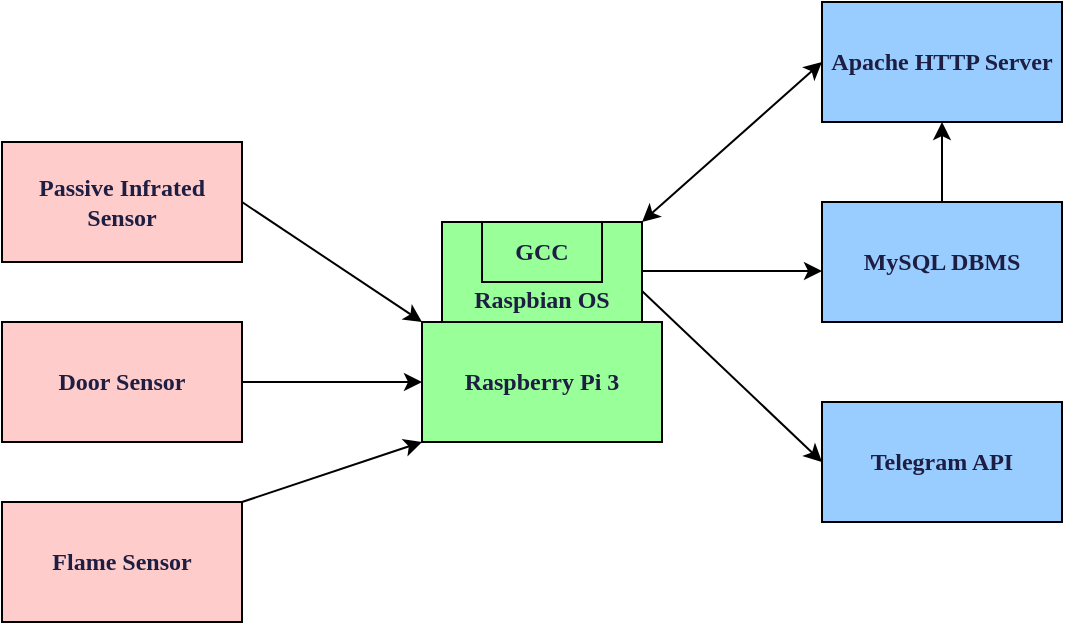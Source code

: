<mxfile version="24.7.17">
  <diagram name="Page-1" id="j8keMvtEACl50jHCZvkG">
    <mxGraphModel grid="1" page="1" gridSize="10" guides="1" tooltips="1" connect="1" arrows="1" fold="1" pageScale="1" pageWidth="850" pageHeight="1100" math="0" shadow="0">
      <root>
        <mxCell id="0" />
        <mxCell id="1" parent="0" />
        <mxCell id="9yPK3zDzk3KNYmgOrZTR-1" value="&lt;p style=&quot;mso-pagination:none;text-autospace:none;mso-padding-alt:0pt 0pt 0pt 0pt;&quot; class=&quot;0&quot;&gt;&lt;span style=&quot;mso-fareast-font-family:HY중고딕;font-family:HY중고딕;mso-ascii-font-family:HY중고딕;mso-font-width:100%;letter-spacing:0pt;mso-text-raise:0pt;font-weight:bold;color:#1d1e42;&quot; lang=&quot;EN-US&quot;&gt;Raspberry Pi 3&lt;/span&gt;&lt;/p&gt;&lt;div data-jsonlen=&quot;6238&quot; data-hjsonver=&quot;1.0&quot; class=&quot;hwp_editor_board_content&quot; id=&quot;hwpEditorBoardContent&quot;&gt;&lt;/div&gt;" style="rounded=0;whiteSpace=wrap;html=1;fillColor=#99FF99;" vertex="1" parent="1">
          <mxGeometry x="320" y="420" width="120" height="60" as="geometry" />
        </mxCell>
        <mxCell id="9yPK3zDzk3KNYmgOrZTR-2" value="&lt;p class=&quot;0&quot;&gt;&lt;span style=&quot;mso-fareast-font-family:HY중고딕;font-family:HY중고딕;mso-ascii-font-family:HY중고딕;mso-font-width:100%;letter-spacing:0pt;mso-text-raise:0pt;font-weight:bold;font-size:9.0pt;color:#1d1e42;&quot; lang=&quot;EN-US&quot;&gt;Passive Infrated Sensor&lt;/span&gt;&lt;/p&gt;&lt;div data-jsonlen=&quot;6246&quot; data-hjsonver=&quot;1.0&quot; class=&quot;hwp_editor_board_content&quot; id=&quot;hwpEditorBoardContent&quot;&gt;&lt;/div&gt;" style="rounded=0;whiteSpace=wrap;html=1;fillColor=#FFCCCC;" vertex="1" parent="1">
          <mxGeometry x="110" y="330" width="120" height="60" as="geometry" />
        </mxCell>
        <mxCell id="9yPK3zDzk3KNYmgOrZTR-3" value="&lt;p class=&quot;0&quot;&gt;&lt;span style=&quot;mso-fareast-font-family:HY중고딕;font-family:HY중고딕;mso-ascii-font-family:HY중고딕;mso-font-width:100%;letter-spacing:0pt;mso-text-raise:0pt;font-weight:bold;color:#1d1e42;&quot; lang=&quot;EN-US&quot;&gt;Door Sensor&lt;/span&gt;&lt;/p&gt;&lt;div data-jsonlen=&quot;6235&quot; data-hjsonver=&quot;1.0&quot; class=&quot;hwp_editor_board_content&quot; id=&quot;hwpEditorBoardContent&quot;&gt;&lt;/div&gt;" style="rounded=0;whiteSpace=wrap;html=1;fillColor=#FFCCCC;" vertex="1" parent="1">
          <mxGeometry x="110" y="420" width="120" height="60" as="geometry" />
        </mxCell>
        <mxCell id="9yPK3zDzk3KNYmgOrZTR-4" value="&lt;p class=&quot;0&quot;&gt;&lt;/p&gt;&lt;div data-jsonlen=&quot;6236&quot; data-hjsonver=&quot;1.0&quot; class=&quot;hwp_editor_board_content&quot; id=&quot;hwpEditorBoardContent&quot;&gt;&lt;/div&gt;&lt;p&gt;&lt;/p&gt;&lt;p style=&quot;mso-pagination:none;text-autospace:none;mso-padding-alt:0pt 0pt 0pt 0pt;&quot; class=&quot;0&quot;&gt;&lt;span style=&quot;mso-fareast-font-family:HY중고딕;font-family:HY중고딕;mso-ascii-font-family:HY중고딕;mso-font-width:100%;letter-spacing:0pt;mso-text-raise:0pt;font-weight:bold;color:#1d1e42;&quot; lang=&quot;EN-US&quot;&gt;Flame Sensor&lt;/span&gt;&lt;/p&gt;&lt;div data-jsonlen=&quot;6235&quot; data-hjsonver=&quot;1.0&quot; class=&quot;hwp_editor_board_content&quot; id=&quot;hwpEditorBoardContent&quot;&gt;&lt;/div&gt;" style="rounded=0;whiteSpace=wrap;html=1;fillColor=#FFCCCC;" vertex="1" parent="1">
          <mxGeometry x="110" y="510" width="120" height="60" as="geometry" />
        </mxCell>
        <mxCell id="9yPK3zDzk3KNYmgOrZTR-8" value="&lt;p class=&quot;0&quot;&gt;&lt;span style=&quot;mso-fareast-font-family:HY중고딕;font-family:HY중고딕;mso-ascii-font-family:HY중고딕;mso-font-width:100%;letter-spacing:0pt;mso-text-raise:0pt;font-weight:bold;color:#1d1e42;&quot; lang=&quot;EN-US&quot;&gt;&lt;br&gt;&lt;/span&gt;&lt;/p&gt;&lt;p class=&quot;0&quot;&gt;&lt;span style=&quot;mso-fareast-font-family:HY중고딕;font-family:HY중고딕;mso-ascii-font-family:HY중고딕;mso-font-width:100%;letter-spacing:0pt;mso-text-raise:0pt;font-weight:bold;color:#1d1e42;&quot; lang=&quot;EN-US&quot;&gt;Raspbian OS&lt;/span&gt;&lt;/p&gt;&lt;div data-jsonlen=&quot;6235&quot; data-hjsonver=&quot;1.0&quot; class=&quot;hwp_editor_board_content&quot; id=&quot;hwpEditorBoardContent&quot;&gt;&lt;/div&gt;" style="rounded=0;whiteSpace=wrap;html=1;fillColor=#99FF99;" vertex="1" parent="1">
          <mxGeometry x="330" y="370" width="100" height="50" as="geometry" />
        </mxCell>
        <mxCell id="9yPK3zDzk3KNYmgOrZTR-9" value="&lt;p class=&quot;0&quot;&gt;&lt;span style=&quot;mso-fareast-font-family:HY중고딕;font-family:HY중고딕;mso-ascii-font-family:HY중고딕;mso-font-width:100%;letter-spacing:0pt;mso-text-raise:0pt;font-weight:bold;color:#1d1e42;&quot; lang=&quot;EN-US&quot;&gt;GCC&lt;/span&gt;&lt;/p&gt;&lt;div data-jsonlen=&quot;6227&quot; data-hjsonver=&quot;1.0&quot; class=&quot;hwp_editor_board_content&quot; id=&quot;hwpEditorBoardContent&quot;&gt;&lt;/div&gt;" style="rounded=0;whiteSpace=wrap;html=1;fillColor=#99FF99;" vertex="1" parent="1">
          <mxGeometry x="350" y="370" width="60" height="30" as="geometry" />
        </mxCell>
        <mxCell id="9yPK3zDzk3KNYmgOrZTR-10" value="&lt;p class=&quot;0&quot;&gt;&lt;span style=&quot;mso-fareast-font-family:HY중고딕;font-family:HY중고딕;mso-ascii-font-family:HY중고딕;mso-font-width:100%;letter-spacing:0pt;mso-text-raise:0pt;font-weight:bold;color:#1d1e42;&quot; lang=&quot;EN-US&quot;&gt;Apache HTTP Server&lt;/span&gt;&lt;/p&gt;&lt;div data-jsonlen=&quot;6242&quot; data-hjsonver=&quot;1.0&quot; class=&quot;hwp_editor_board_content&quot; id=&quot;hwpEditorBoardContent&quot;&gt;&lt;/div&gt;" style="rounded=0;whiteSpace=wrap;html=1;fillColor=#99CCFF;" vertex="1" parent="1">
          <mxGeometry x="520" y="260" width="120" height="60" as="geometry" />
        </mxCell>
        <mxCell id="9yPK3zDzk3KNYmgOrZTR-11" value="&lt;p class=&quot;0&quot;&gt;&lt;span style=&quot;mso-fareast-font-family:HY중고딕;font-family:HY중고딕;mso-ascii-font-family:HY중고딕;mso-font-width:100%;letter-spacing:0pt;mso-text-raise:0pt;font-weight:bold;color:#1d1e42;&quot; lang=&quot;EN-US&quot;&gt;Telegram API&lt;/span&gt;&lt;/p&gt;&lt;div data-jsonlen=&quot;6236&quot; data-hjsonver=&quot;1.0&quot; class=&quot;hwp_editor_board_content&quot; id=&quot;hwpEditorBoardContent&quot;&gt;&lt;/div&gt;" style="rounded=0;whiteSpace=wrap;html=1;fillColor=#99CCFF;" vertex="1" parent="1">
          <mxGeometry x="520" y="460" width="120" height="60" as="geometry" />
        </mxCell>
        <mxCell id="p5QagOoD6eB5IsxL-gXf-21" style="edgeStyle=orthogonalEdgeStyle;rounded=0;orthogonalLoop=1;jettySize=auto;html=1;exitX=0.5;exitY=0;exitDx=0;exitDy=0;entryX=0.5;entryY=1;entryDx=0;entryDy=0;" edge="1" parent="1" source="9yPK3zDzk3KNYmgOrZTR-12" target="9yPK3zDzk3KNYmgOrZTR-10">
          <mxGeometry relative="1" as="geometry" />
        </mxCell>
        <mxCell id="9yPK3zDzk3KNYmgOrZTR-12" value="&lt;p class=&quot;0&quot;&gt;&lt;/p&gt;&lt;div data-jsonlen=&quot;6236&quot; data-hjsonver=&quot;1.0&quot; class=&quot;hwp_editor_board_content&quot; id=&quot;hwpEditorBoardContent&quot;&gt;&lt;/div&gt;&lt;p&gt;&lt;/p&gt;&lt;p style=&quot;mso-pagination:none;text-autospace:none;mso-padding-alt:0pt 0pt 0pt 0pt;&quot; class=&quot;0&quot;&gt;&lt;/p&gt;&lt;div data-jsonlen=&quot;6229&quot; data-hjsonver=&quot;1.0&quot; class=&quot;hwp_editor_board_content&quot; id=&quot;hwpEditorBoardContent&quot;&gt;&lt;/div&gt;&lt;p&gt;&lt;/p&gt;&lt;p style=&quot;mso-pagination:none;text-autospace:none;mso-padding-alt:0pt 0pt 0pt 0pt;&quot; class=&quot;0&quot;&gt;&lt;span style=&quot;mso-fareast-font-family:HY중고딕;font-family:HY중고딕;mso-ascii-font-family:HY중고딕;mso-font-width:100%;letter-spacing:0pt;mso-text-raise:0pt;font-weight:bold;color:#1d1e42;&quot; lang=&quot;EN-US&quot;&gt;MySQL DBMS&lt;/span&gt;&lt;/p&gt;&lt;div data-jsonlen=&quot;6242&quot; data-hjsonver=&quot;1.0&quot; class=&quot;hwp_editor_board_content&quot; id=&quot;hwpEditorBoardContent&quot;&gt;&lt;/div&gt;" style="rounded=0;whiteSpace=wrap;html=1;fillColor=#99CCFF;" vertex="1" parent="1">
          <mxGeometry x="520" y="360" width="120" height="60" as="geometry" />
        </mxCell>
        <mxCell id="9yPK3zDzk3KNYmgOrZTR-14" value="" style="endArrow=classic;startArrow=classic;html=1;rounded=0;exitX=0;exitY=0.5;exitDx=0;exitDy=0;entryX=1;entryY=0;entryDx=0;entryDy=0;" edge="1" parent="1" target="9yPK3zDzk3KNYmgOrZTR-8" source="9yPK3zDzk3KNYmgOrZTR-10">
          <mxGeometry width="50" height="50" relative="1" as="geometry">
            <mxPoint x="531" y="290" as="sourcePoint" />
            <mxPoint x="430" y="420" as="targetPoint" />
          </mxGeometry>
        </mxCell>
        <mxCell id="p5QagOoD6eB5IsxL-gXf-13" value="" style="endArrow=classic;html=1;rounded=0;exitX=1;exitY=0.5;exitDx=0;exitDy=0;entryX=0;entryY=0;entryDx=0;entryDy=0;" edge="1" parent="1" source="9yPK3zDzk3KNYmgOrZTR-2" target="9yPK3zDzk3KNYmgOrZTR-1">
          <mxGeometry width="50" height="50" relative="1" as="geometry">
            <mxPoint x="270" y="420" as="sourcePoint" />
            <mxPoint x="320" y="370" as="targetPoint" />
          </mxGeometry>
        </mxCell>
        <mxCell id="p5QagOoD6eB5IsxL-gXf-14" value="" style="endArrow=classic;html=1;rounded=0;exitX=1;exitY=0.5;exitDx=0;exitDy=0;entryX=0;entryY=0.5;entryDx=0;entryDy=0;" edge="1" parent="1" target="9yPK3zDzk3KNYmgOrZTR-1">
          <mxGeometry width="50" height="50" relative="1" as="geometry">
            <mxPoint x="230" y="450" as="sourcePoint" />
            <mxPoint x="320" y="510" as="targetPoint" />
          </mxGeometry>
        </mxCell>
        <mxCell id="p5QagOoD6eB5IsxL-gXf-15" value="" style="endArrow=classic;html=1;rounded=0;exitX=1;exitY=0.5;exitDx=0;exitDy=0;entryX=0;entryY=1;entryDx=0;entryDy=0;" edge="1" parent="1" target="9yPK3zDzk3KNYmgOrZTR-1">
          <mxGeometry width="50" height="50" relative="1" as="geometry">
            <mxPoint x="230" y="510" as="sourcePoint" />
            <mxPoint x="320" y="570" as="targetPoint" />
          </mxGeometry>
        </mxCell>
        <mxCell id="p5QagOoD6eB5IsxL-gXf-17" value="" style="endArrow=classic;html=1;rounded=0;exitX=1;exitY=0.5;exitDx=0;exitDy=0;entryX=0;entryY=0.5;entryDx=0;entryDy=0;" edge="1" parent="1">
          <mxGeometry width="50" height="50" relative="1" as="geometry">
            <mxPoint x="430" y="394.5" as="sourcePoint" />
            <mxPoint x="520" y="394.5" as="targetPoint" />
          </mxGeometry>
        </mxCell>
        <mxCell id="p5QagOoD6eB5IsxL-gXf-19" value="" style="endArrow=classic;html=1;rounded=0;exitX=1;exitY=0.5;exitDx=0;exitDy=0;entryX=0;entryY=0.5;entryDx=0;entryDy=0;" edge="1" parent="1" target="9yPK3zDzk3KNYmgOrZTR-11">
          <mxGeometry width="50" height="50" relative="1" as="geometry">
            <mxPoint x="430" y="404.5" as="sourcePoint" />
            <mxPoint x="520" y="404.5" as="targetPoint" />
          </mxGeometry>
        </mxCell>
      </root>
    </mxGraphModel>
  </diagram>
</mxfile>
